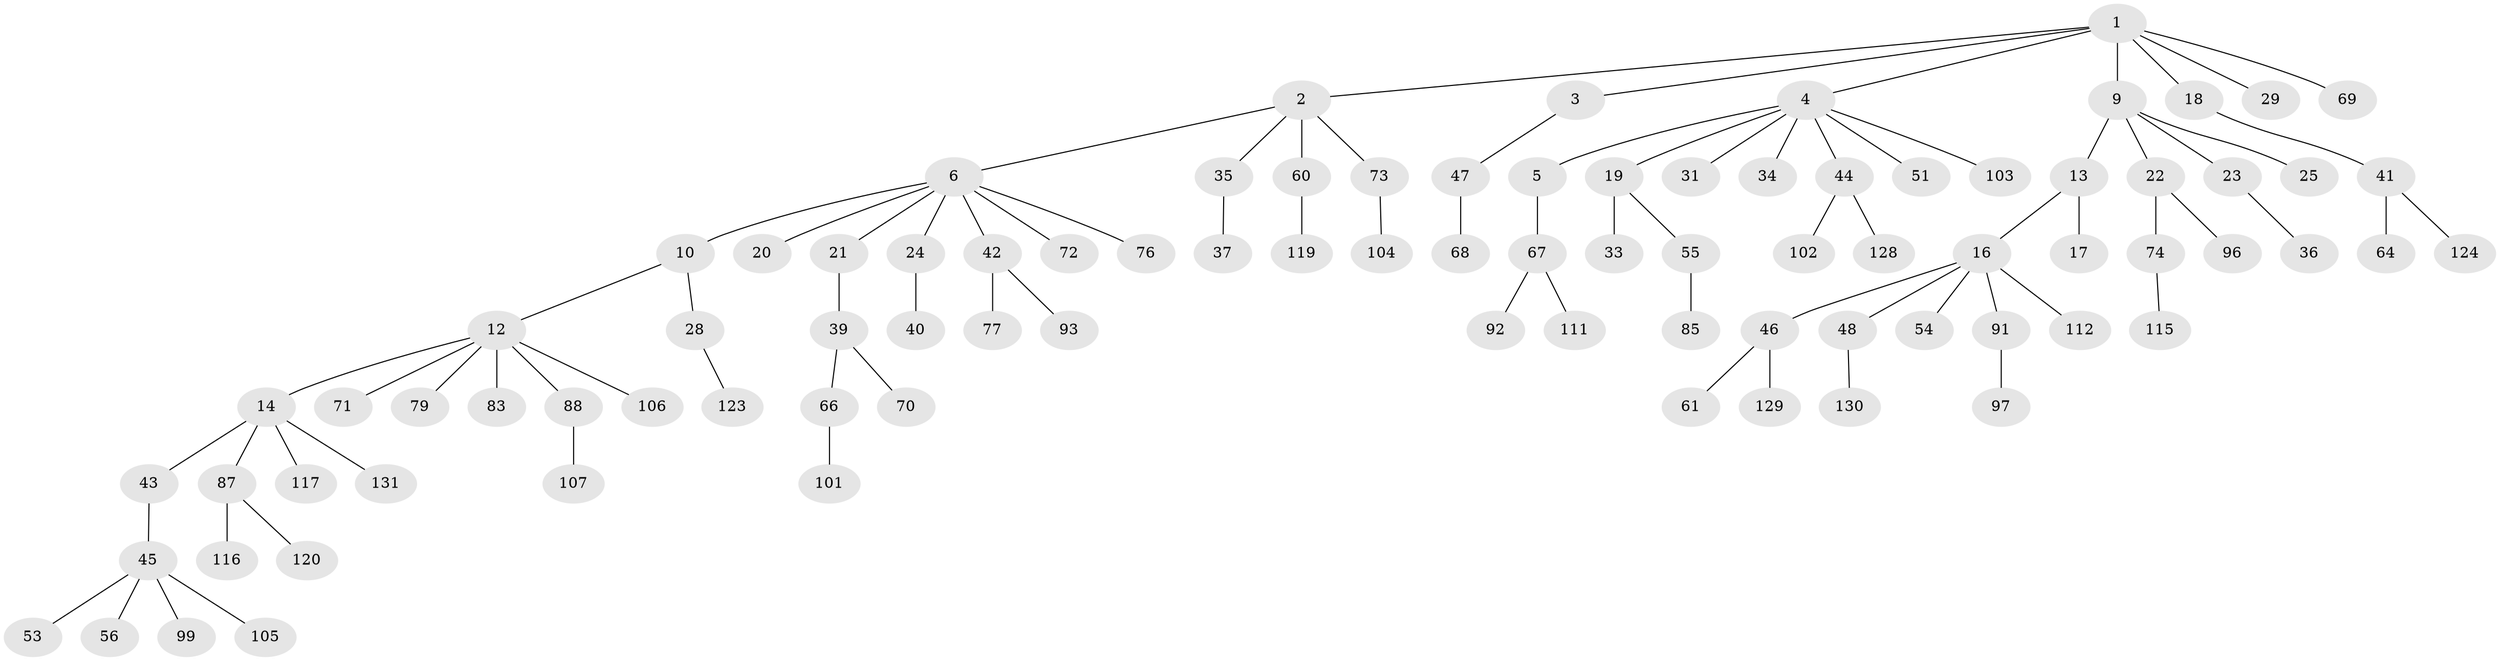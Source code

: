 // original degree distribution, {6: 0.030534351145038167, 3: 0.12213740458015267, 7: 0.015267175572519083, 2: 0.2748091603053435, 1: 0.48854961832061067, 4: 0.05343511450381679, 5: 0.015267175572519083}
// Generated by graph-tools (version 1.1) at 2025/42/03/06/25 10:42:06]
// undirected, 89 vertices, 88 edges
graph export_dot {
graph [start="1"]
  node [color=gray90,style=filled];
  1 [super="+7"];
  2 [super="+57"];
  3 [super="+11"];
  4 [super="+27"];
  5;
  6 [super="+8"];
  9 [super="+114"];
  10;
  12 [super="+75"];
  13 [super="+15"];
  14 [super="+26"];
  16 [super="+32"];
  17;
  18 [super="+38"];
  19 [super="+63"];
  20;
  21;
  22 [super="+90"];
  23;
  24;
  25;
  28 [super="+109"];
  29 [super="+30"];
  31 [super="+80"];
  33;
  34 [super="+50"];
  35;
  36;
  37;
  39 [super="+65"];
  40 [super="+82"];
  41 [super="+49"];
  42;
  43 [super="+52"];
  44 [super="+58"];
  45 [super="+81"];
  46 [super="+62"];
  47;
  48 [super="+84"];
  51;
  53 [super="+113"];
  54 [super="+118"];
  55 [super="+122"];
  56 [super="+59"];
  60 [super="+98"];
  61;
  64;
  66 [super="+78"];
  67 [super="+94"];
  68;
  69;
  70;
  71;
  72;
  73 [super="+125"];
  74 [super="+108"];
  76;
  77 [super="+95"];
  79;
  83 [super="+86"];
  85;
  87 [super="+110"];
  88 [super="+89"];
  91;
  92;
  93;
  96;
  97 [super="+100"];
  99;
  101 [super="+121"];
  102;
  103 [super="+126"];
  104 [super="+127"];
  105;
  106;
  107;
  111;
  112;
  115;
  116;
  117;
  119;
  120;
  123;
  124;
  128;
  129;
  130;
  131;
  1 -- 2;
  1 -- 3;
  1 -- 4;
  1 -- 9;
  1 -- 18;
  1 -- 29;
  1 -- 69;
  2 -- 6;
  2 -- 35;
  2 -- 60;
  2 -- 73;
  3 -- 47;
  4 -- 5;
  4 -- 19;
  4 -- 31;
  4 -- 34;
  4 -- 44;
  4 -- 51;
  4 -- 103;
  5 -- 67;
  6 -- 42;
  6 -- 20;
  6 -- 21;
  6 -- 72;
  6 -- 24;
  6 -- 10;
  6 -- 76;
  9 -- 13;
  9 -- 22;
  9 -- 23;
  9 -- 25;
  10 -- 12;
  10 -- 28;
  12 -- 14;
  12 -- 71;
  12 -- 88;
  12 -- 106;
  12 -- 83;
  12 -- 79;
  13 -- 16;
  13 -- 17;
  14 -- 131;
  14 -- 117;
  14 -- 87;
  14 -- 43;
  16 -- 54;
  16 -- 112;
  16 -- 48;
  16 -- 91;
  16 -- 46;
  18 -- 41;
  19 -- 33;
  19 -- 55;
  21 -- 39;
  22 -- 74;
  22 -- 96;
  23 -- 36;
  24 -- 40;
  28 -- 123;
  35 -- 37;
  39 -- 66;
  39 -- 70;
  41 -- 64;
  41 -- 124;
  42 -- 77;
  42 -- 93;
  43 -- 45;
  44 -- 102;
  44 -- 128;
  45 -- 53;
  45 -- 56;
  45 -- 105;
  45 -- 99;
  46 -- 61;
  46 -- 129;
  47 -- 68;
  48 -- 130;
  55 -- 85;
  60 -- 119;
  66 -- 101;
  67 -- 92;
  67 -- 111;
  73 -- 104;
  74 -- 115;
  87 -- 116;
  87 -- 120;
  88 -- 107;
  91 -- 97;
}
